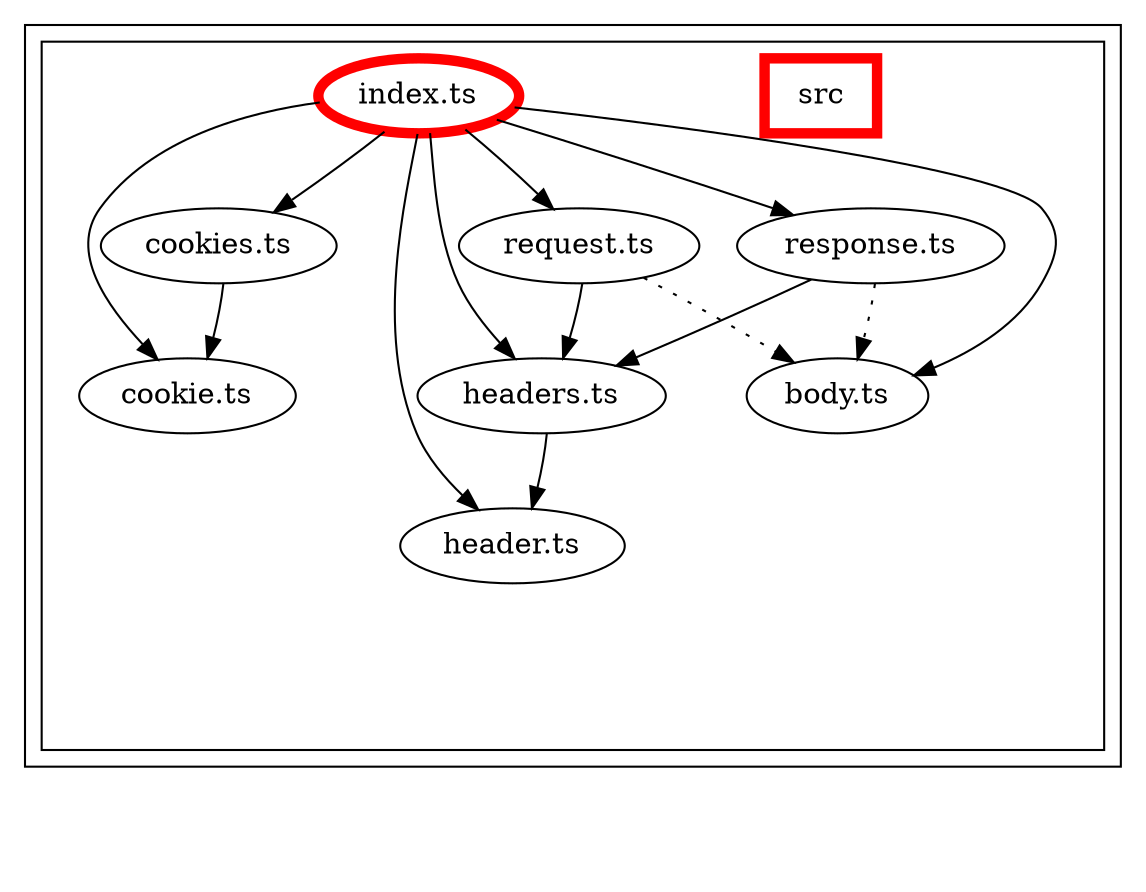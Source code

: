 digraph "dependency-graph-[object Object]" {
  compound = true;
  "dependency-graph-[object Object]" [
    style = "invis";
  ];
  "src/cookie.ts";
  "src/header.ts";
  "src/body.ts";
  "src/cookies.ts";
  "src/headers.ts";
  "src/request.ts";
  "src/response.ts";
  subgraph "cluster_src" {
    color = "#000000";
    label = "";
    "name_src" [
      penwidth = 5;
      shape = "rectangle";
      color = "#ff0000";
      label = "src";
    ];
    "exit_src" [
      style = "invis";
    ];
    subgraph "cluster_src" {
      color = "#000000";
      label = "";
      "name_src" [
        penwidth = 5;
        shape = "rectangle";
        color = "#ff0000";
        label = "src";
      ];
      "exit_src" [
        style = "invis";
      ];
      "src/body.ts" [
        label = "body.ts";
      ];
      "src/cookie.ts" [
        label = "cookie.ts";
      ];
      "src/cookies.ts" [
        label = "cookies.ts";
      ];
      "src/header.ts" [
        label = "header.ts";
      ];
      "src/headers.ts" [
        label = "headers.ts";
      ];
      "src/index.ts" [
        label = "index.ts";
        color = "#ff0000";
        penwidth = 5;
      ];
      "src/request.ts" [
        label = "request.ts";
      ];
      "src/response.ts" [
        label = "response.ts";
      ];
      "src/body.ts" -> "exit_src" [
        style = "invis";
      ];
      "src/cookie.ts" -> "exit_src" [
        style = "invis";
      ];
      "src/cookies.ts" -> "exit_src" [
        style = "invis";
      ];
      "src/header.ts" -> "exit_src" [
        style = "invis";
      ];
      "src/headers.ts" -> "exit_src" [
        style = "invis";
      ];
      "src/index.ts" -> "exit_src" [
        style = "invis";
      ];
      "src/request.ts" -> "exit_src" [
        style = "invis";
      ];
      "src/response.ts" -> "exit_src" [
        style = "invis";
      ];
    }
    "exit_src" -> "exit_src" [
      style = "invis";
    ];
    "exit_src" -> "exit_src" [
      style = "invis";
    ];
    "exit_src" -> "exit_src" [
      style = "invis";
    ];
    "exit_src" -> "exit_src" [
      style = "invis";
    ];
    "exit_src" -> "exit_src" [
      style = "invis";
    ];
    "exit_src" -> "exit_src" [
      style = "invis";
    ];
    "exit_src" -> "exit_src" [
      style = "invis";
    ];
    "exit_src" -> "exit_src" [
      style = "invis";
    ];
  }
  "exit_src" -> "dependency-graph-[object Object]" [
    style = "invis";
  ];
  "src/cookies.ts" -> "src/cookie.ts" [
    style = "invis";
  ];
  "src/cookies.ts" -> "src/cookie.ts" [
    style = "solid";
    ltail = "cluster_src/cookies.ts";
    lhead = "cluster_src/cookie.ts";
    color = "black";
  ];
  "src/headers.ts" -> "src/header.ts" [
    style = "invis";
  ];
  "src/headers.ts" -> "src/header.ts" [
    style = "solid";
    ltail = "cluster_src/headers.ts";
    lhead = "cluster_src/header.ts";
    color = "black";
  ];
  "src/index.ts" -> "src/body.ts" [
    style = "invis";
  ];
  "src/index.ts" -> "src/body.ts" [
    style = "solid";
    ltail = "cluster_src/index.ts";
    lhead = "cluster_src/body.ts";
    color = "black";
  ];
  "src/index.ts" -> "src/cookie.ts" [
    style = "invis";
  ];
  "src/index.ts" -> "src/cookie.ts" [
    style = "solid";
    ltail = "cluster_src/index.ts";
    lhead = "cluster_src/cookie.ts";
    color = "black";
  ];
  "src/index.ts" -> "src/cookies.ts" [
    style = "invis";
  ];
  "src/index.ts" -> "src/cookies.ts" [
    style = "solid";
    ltail = "cluster_src/index.ts";
    lhead = "cluster_src/cookies.ts";
    color = "black";
  ];
  "src/index.ts" -> "src/header.ts" [
    style = "invis";
  ];
  "src/index.ts" -> "src/header.ts" [
    style = "solid";
    ltail = "cluster_src/index.ts";
    lhead = "cluster_src/header.ts";
    color = "black";
  ];
  "src/index.ts" -> "src/headers.ts" [
    style = "invis";
  ];
  "src/index.ts" -> "src/headers.ts" [
    style = "solid";
    ltail = "cluster_src/index.ts";
    lhead = "cluster_src/headers.ts";
    color = "black";
  ];
  "src/index.ts" -> "src/request.ts" [
    style = "invis";
  ];
  "src/index.ts" -> "src/request.ts" [
    style = "solid";
    ltail = "cluster_src/index.ts";
    lhead = "cluster_src/request.ts";
    color = "black";
  ];
  "src/index.ts" -> "src/response.ts" [
    style = "invis";
  ];
  "src/index.ts" -> "src/response.ts" [
    style = "solid";
    ltail = "cluster_src/index.ts";
    lhead = "cluster_src/response.ts";
    color = "black";
  ];
  "src/request.ts" -> "src/body.ts" [
    style = "invis";
  ];
  "src/request.ts" -> "src/body.ts" [
    style = "dotted";
    ltail = "cluster_src/request.ts";
    lhead = "cluster_src/body.ts";
    color = "black";
  ];
  "src/request.ts" -> "src/headers.ts" [
    style = "invis";
  ];
  "src/request.ts" -> "src/headers.ts" [
    style = "solid";
    ltail = "cluster_src/request.ts";
    lhead = "cluster_src/headers.ts";
    color = "black";
  ];
  "src/response.ts" -> "src/body.ts" [
    style = "invis";
  ];
  "src/response.ts" -> "src/body.ts" [
    style = "dotted";
    ltail = "cluster_src/response.ts";
    lhead = "cluster_src/body.ts";
    color = "black";
  ];
  "src/response.ts" -> "src/headers.ts" [
    style = "invis";
  ];
  "src/response.ts" -> "src/headers.ts" [
    style = "solid";
    ltail = "cluster_src/response.ts";
    lhead = "cluster_src/headers.ts";
    color = "black";
  ];
}